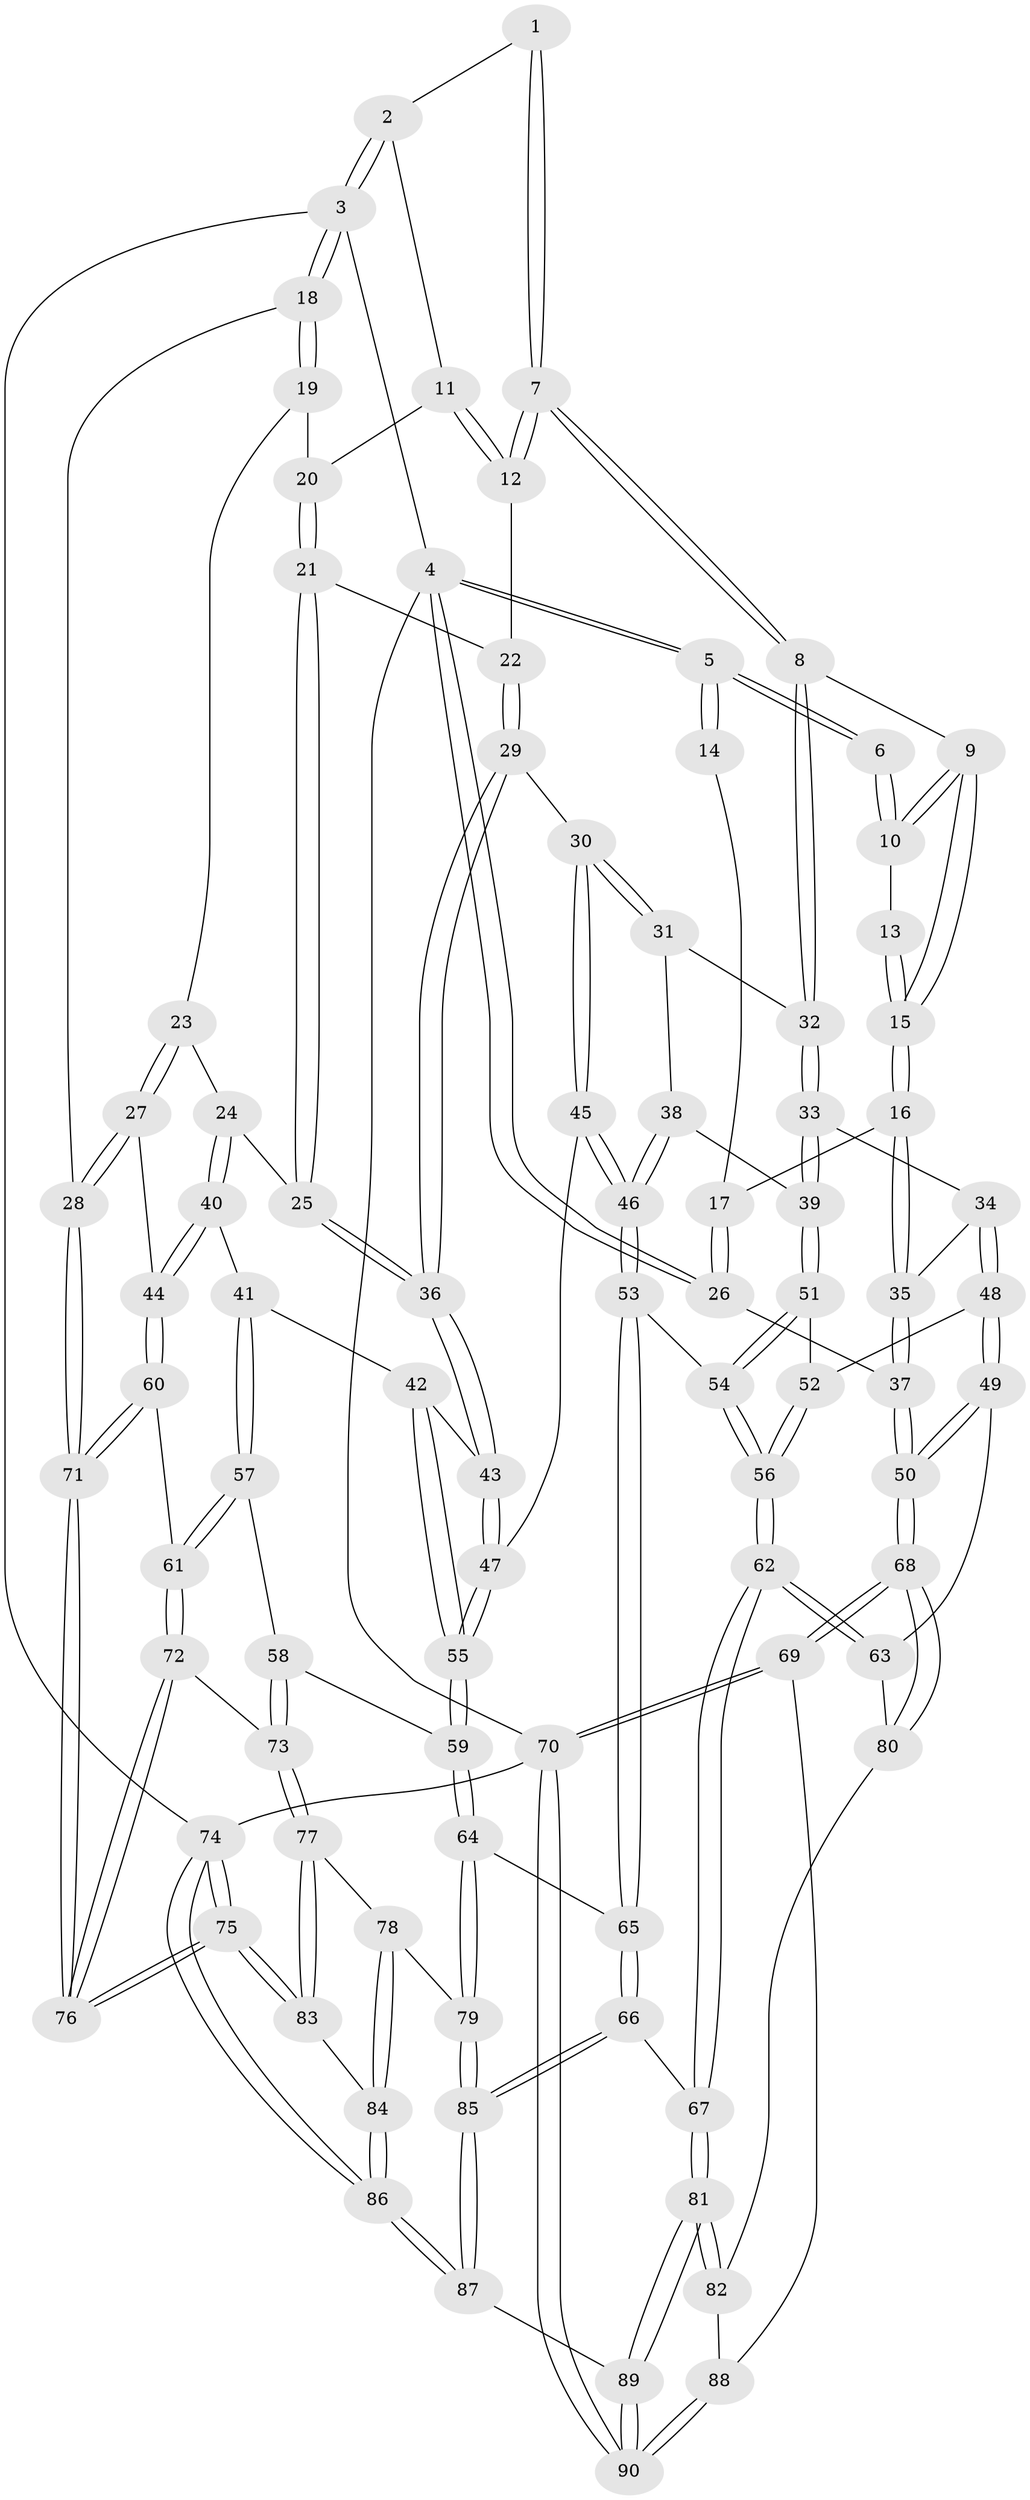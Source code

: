 // coarse degree distribution, {5: 0.2962962962962963, 6: 0.1111111111111111, 3: 0.1111111111111111, 4: 0.37037037037037035, 7: 0.037037037037037035, 2: 0.07407407407407407}
// Generated by graph-tools (version 1.1) at 2025/21/03/04/25 18:21:30]
// undirected, 90 vertices, 222 edges
graph export_dot {
graph [start="1"]
  node [color=gray90,style=filled];
  1 [pos="+0.5675450083086717+0"];
  2 [pos="+0.8135604392685307+0"];
  3 [pos="+1+0"];
  4 [pos="+0+0"];
  5 [pos="+0+0"];
  6 [pos="+0.28217672012464307+0"];
  7 [pos="+0.510564616227669+0.1399571030770827"];
  8 [pos="+0.4957701939980027+0.14771692050089602"];
  9 [pos="+0.28354447042966074+0.08330038985876843"];
  10 [pos="+0.2805296559329782+0.07530854710292292"];
  11 [pos="+0.798576631977866+0.06893621150497337"];
  12 [pos="+0.5128323417494273+0.14095374023741958"];
  13 [pos="+0.0648615144442221+0.03660485440130407"];
  14 [pos="+0.05579347337838237+0.0298395119056663"];
  15 [pos="+0.18115200696444125+0.25751648243170105"];
  16 [pos="+0.18032861485038867+0.26110392809287014"];
  17 [pos="+0.02782114909845268+0.19001603163055272"];
  18 [pos="+1+0.12410887702877584"];
  19 [pos="+0.8627006745621796+0.1314277076995696"];
  20 [pos="+0.8011379055164936+0.07680483838388097"];
  21 [pos="+0.7141727849709419+0.23779627694285885"];
  22 [pos="+0.579993700986756+0.1962073308480023"];
  23 [pos="+0.871259215411677+0.2073585624696743"];
  24 [pos="+0.7765612102777759+0.3378042992427862"];
  25 [pos="+0.7660555564649473+0.3345003433747797"];
  26 [pos="+0+0.22574927720858634"];
  27 [pos="+1+0.3985114202862643"];
  28 [pos="+1+0.397025424251534"];
  29 [pos="+0.6077400591532419+0.389173104782336"];
  30 [pos="+0.5912811818454623+0.3940574438335046"];
  31 [pos="+0.5161578996816044+0.3723643812059088"];
  32 [pos="+0.4785351878413932+0.18328413882709663"];
  33 [pos="+0.3063314344639144+0.36059321834642916"];
  34 [pos="+0.23386247126948764+0.34711592603760255"];
  35 [pos="+0.18324076238974155+0.28207665144235505"];
  36 [pos="+0.6495743515997191+0.3975330024332989"];
  37 [pos="+0+0.4166979116248118"];
  38 [pos="+0.4578623457773958+0.3995742234580974"];
  39 [pos="+0.32209489187054113+0.3763243131680985"];
  40 [pos="+0.8954652636920509+0.4396437317854268"];
  41 [pos="+0.8233099644083429+0.5116874329532992"];
  42 [pos="+0.6977511371134839+0.49521788628920427"];
  43 [pos="+0.6588405508292123+0.44253089477126145"];
  44 [pos="+1+0.44472092661285506"];
  45 [pos="+0.5177686032006462+0.5485607758216934"];
  46 [pos="+0.5054629184117085+0.5513472347575951"];
  47 [pos="+0.5920847096721091+0.5686256291570013"];
  48 [pos="+0.14332198279720781+0.5201035904891973"];
  49 [pos="+0.0543521610240256+0.605676036795943"];
  50 [pos="+0+0.6087216598079761"];
  51 [pos="+0.3492075563559017+0.4671684538381257"];
  52 [pos="+0.24280556717269733+0.5489638761747673"];
  53 [pos="+0.48088380286384314+0.5681066741723235"];
  54 [pos="+0.3932171975150009+0.57994478291888"];
  55 [pos="+0.6520210608941895+0.6116893069502696"];
  56 [pos="+0.3697934641758362+0.6079665691383687"];
  57 [pos="+0.8011069141572038+0.5614140729624272"];
  58 [pos="+0.6931304594690807+0.6269349552911658"];
  59 [pos="+0.661290393030477+0.6251155481178221"];
  60 [pos="+0.9285465858053935+0.6536364525239913"];
  61 [pos="+0.8698652606972039+0.7215479411109211"];
  62 [pos="+0.3081523314251142+0.767739844135101"];
  63 [pos="+0.20273611099702116+0.7308185946717619"];
  64 [pos="+0.573588952498398+0.8027984556313525"];
  65 [pos="+0.5589681519608541+0.800345896995575"];
  66 [pos="+0.38429898275205493+0.8286497299896226"];
  67 [pos="+0.34554632900239346+0.8285361103242365"];
  68 [pos="+0+0.7989020808694315"];
  69 [pos="+0+0.8874695036352703"];
  70 [pos="+0+1"];
  71 [pos="+1+0.8216894742127685"];
  72 [pos="+0.8575916555264447+0.767735660173026"];
  73 [pos="+0.8355341909086167+0.7802188350528252"];
  74 [pos="+1+1"];
  75 [pos="+1+1"];
  76 [pos="+1+0.9191085655013232"];
  77 [pos="+0.8316948856710298+0.7849817804267805"];
  78 [pos="+0.6922249006206886+0.8262225538567108"];
  79 [pos="+0.6001133005364003+0.8258419193560329"];
  80 [pos="+0.125701850644255+0.8245331471471365"];
  81 [pos="+0.2926449843112604+0.9731082559526371"];
  82 [pos="+0.09842318646867457+0.9068947294749824"];
  83 [pos="+0.8371311702528006+0.8414600555177746"];
  84 [pos="+0.8244246766701943+1"];
  85 [pos="+0.6199735350455186+1"];
  86 [pos="+0.8405635985092191+1"];
  87 [pos="+0.6363945454659817+1"];
  88 [pos="+0.07098971528050062+0.916252025121371"];
  89 [pos="+0.287438541699495+1"];
  90 [pos="+0.20049581280489703+1"];
  1 -- 2;
  1 -- 7;
  1 -- 7;
  2 -- 3;
  2 -- 3;
  2 -- 11;
  3 -- 4;
  3 -- 18;
  3 -- 18;
  3 -- 74;
  4 -- 5;
  4 -- 5;
  4 -- 26;
  4 -- 26;
  4 -- 70;
  5 -- 6;
  5 -- 6;
  5 -- 14;
  5 -- 14;
  6 -- 10;
  6 -- 10;
  7 -- 8;
  7 -- 8;
  7 -- 12;
  7 -- 12;
  8 -- 9;
  8 -- 32;
  8 -- 32;
  9 -- 10;
  9 -- 10;
  9 -- 15;
  9 -- 15;
  10 -- 13;
  11 -- 12;
  11 -- 12;
  11 -- 20;
  12 -- 22;
  13 -- 15;
  13 -- 15;
  14 -- 17;
  15 -- 16;
  15 -- 16;
  16 -- 17;
  16 -- 35;
  16 -- 35;
  17 -- 26;
  17 -- 26;
  18 -- 19;
  18 -- 19;
  18 -- 28;
  19 -- 20;
  19 -- 23;
  20 -- 21;
  20 -- 21;
  21 -- 22;
  21 -- 25;
  21 -- 25;
  22 -- 29;
  22 -- 29;
  23 -- 24;
  23 -- 27;
  23 -- 27;
  24 -- 25;
  24 -- 40;
  24 -- 40;
  25 -- 36;
  25 -- 36;
  26 -- 37;
  27 -- 28;
  27 -- 28;
  27 -- 44;
  28 -- 71;
  28 -- 71;
  29 -- 30;
  29 -- 36;
  29 -- 36;
  30 -- 31;
  30 -- 31;
  30 -- 45;
  30 -- 45;
  31 -- 32;
  31 -- 38;
  32 -- 33;
  32 -- 33;
  33 -- 34;
  33 -- 39;
  33 -- 39;
  34 -- 35;
  34 -- 48;
  34 -- 48;
  35 -- 37;
  35 -- 37;
  36 -- 43;
  36 -- 43;
  37 -- 50;
  37 -- 50;
  38 -- 39;
  38 -- 46;
  38 -- 46;
  39 -- 51;
  39 -- 51;
  40 -- 41;
  40 -- 44;
  40 -- 44;
  41 -- 42;
  41 -- 57;
  41 -- 57;
  42 -- 43;
  42 -- 55;
  42 -- 55;
  43 -- 47;
  43 -- 47;
  44 -- 60;
  44 -- 60;
  45 -- 46;
  45 -- 46;
  45 -- 47;
  46 -- 53;
  46 -- 53;
  47 -- 55;
  47 -- 55;
  48 -- 49;
  48 -- 49;
  48 -- 52;
  49 -- 50;
  49 -- 50;
  49 -- 63;
  50 -- 68;
  50 -- 68;
  51 -- 52;
  51 -- 54;
  51 -- 54;
  52 -- 56;
  52 -- 56;
  53 -- 54;
  53 -- 65;
  53 -- 65;
  54 -- 56;
  54 -- 56;
  55 -- 59;
  55 -- 59;
  56 -- 62;
  56 -- 62;
  57 -- 58;
  57 -- 61;
  57 -- 61;
  58 -- 59;
  58 -- 73;
  58 -- 73;
  59 -- 64;
  59 -- 64;
  60 -- 61;
  60 -- 71;
  60 -- 71;
  61 -- 72;
  61 -- 72;
  62 -- 63;
  62 -- 63;
  62 -- 67;
  62 -- 67;
  63 -- 80;
  64 -- 65;
  64 -- 79;
  64 -- 79;
  65 -- 66;
  65 -- 66;
  66 -- 67;
  66 -- 85;
  66 -- 85;
  67 -- 81;
  67 -- 81;
  68 -- 69;
  68 -- 69;
  68 -- 80;
  68 -- 80;
  69 -- 70;
  69 -- 70;
  69 -- 88;
  70 -- 90;
  70 -- 90;
  70 -- 74;
  71 -- 76;
  71 -- 76;
  72 -- 73;
  72 -- 76;
  72 -- 76;
  73 -- 77;
  73 -- 77;
  74 -- 75;
  74 -- 75;
  74 -- 86;
  74 -- 86;
  75 -- 76;
  75 -- 76;
  75 -- 83;
  75 -- 83;
  77 -- 78;
  77 -- 83;
  77 -- 83;
  78 -- 79;
  78 -- 84;
  78 -- 84;
  79 -- 85;
  79 -- 85;
  80 -- 82;
  81 -- 82;
  81 -- 82;
  81 -- 89;
  81 -- 89;
  82 -- 88;
  83 -- 84;
  84 -- 86;
  84 -- 86;
  85 -- 87;
  85 -- 87;
  86 -- 87;
  86 -- 87;
  87 -- 89;
  88 -- 90;
  88 -- 90;
  89 -- 90;
  89 -- 90;
}
